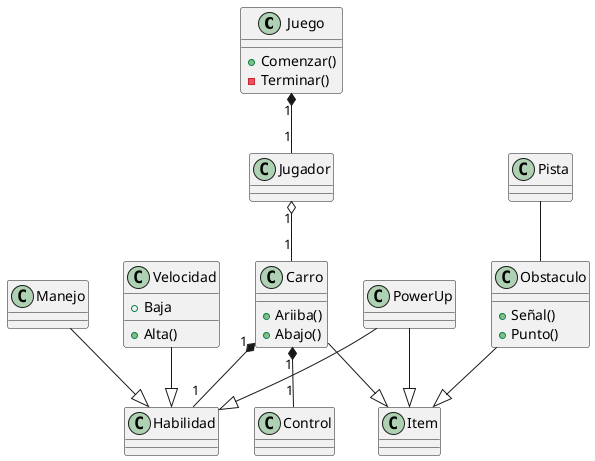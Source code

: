 @startuml SpaceCar

class Juego{
    + Comenzar()
    - Terminar()
}
class Jugador
class Habilidad

class Velocidad{
    + Alta()
    + Baja
}
class Manejo

class PowerUp
class Item

class Carro{
    + Ariiba()
    + Abajo()
}
class Obstaculo{
    + Señal()
    + Punto()
}
class Pista

Juego "1" *-- "1" Jugador
Jugador "1" o-- "1" Carro
Carro "1" *-- "1" Habilidad
Carro "1" *-- "1" Control

Carro --|> Item
PowerUp --|> Item
Obstaculo --|> Item

PowerUp --|> Habilidad
Manejo --|> Habilidad
Velocidad --|> Habilidad

Pista -- Obstaculo


@enduml
